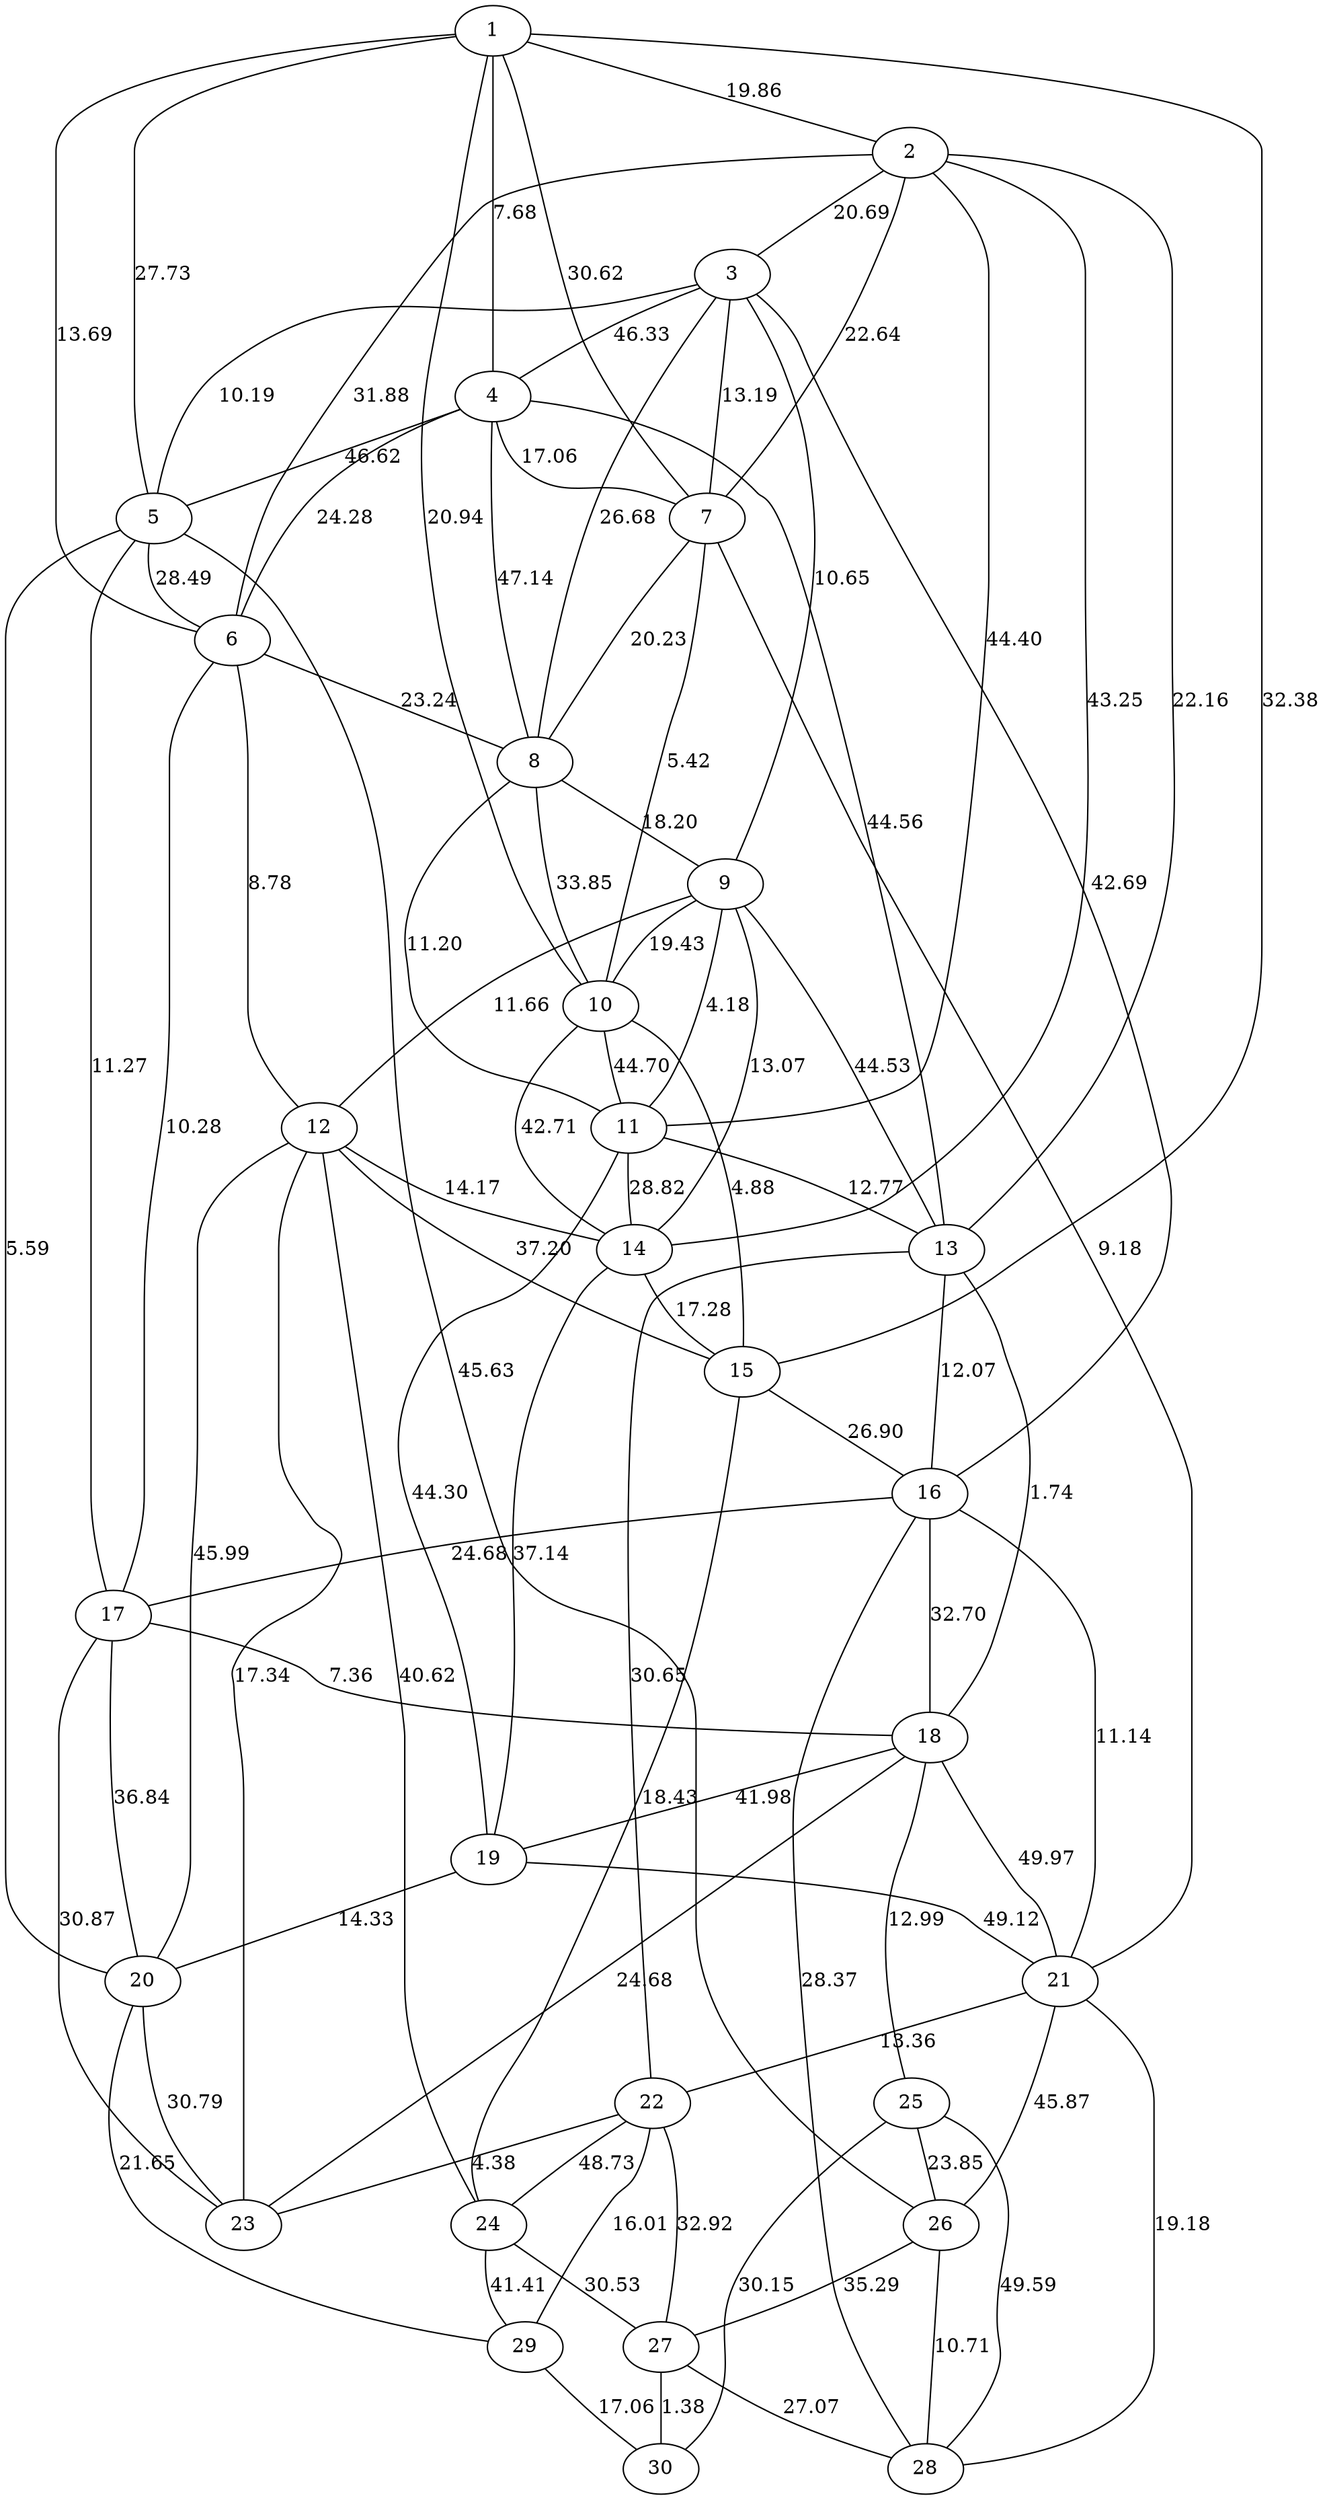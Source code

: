 graph {
1--2[label=19.86]
2--3[label=20.69]
1--4[label=7.68]
3--4[label=46.33]
1--5[label=27.73]
3--5[label=10.19]
4--5[label=46.62]
1--6[label=13.69]
2--6[label=31.88]
4--6[label=24.28]
5--6[label=28.49]
1--7[label=30.62]
2--7[label=22.64]
3--7[label=13.19]
4--7[label=17.06]
3--8[label=26.68]
4--8[label=47.14]
6--8[label=23.24]
7--8[label=20.23]
3--9[label=10.65]
8--9[label=18.20]
1--10[label=20.94]
7--10[label=5.42]
8--10[label=33.85]
9--10[label=19.43]
2--11[label=44.40]
8--11[label=11.20]
9--11[label=4.18]
10--11[label=44.70]
6--12[label=8.78]
9--12[label=11.66]
2--13[label=22.16]
4--13[label=44.56]
9--13[label=44.53]
11--13[label=12.77]
2--14[label=43.25]
9--14[label=13.07]
10--14[label=42.71]
11--14[label=28.82]
12--14[label=14.17]
1--15[label=32.38]
10--15[label=4.88]
12--15[label=37.20]
14--15[label=17.28]
3--16[label=42.69]
13--16[label=12.07]
15--16[label=26.90]
5--17[label=11.27]
6--17[label=10.28]
16--17[label=24.68]
13--18[label=1.74]
16--18[label=32.70]
17--18[label=7.36]
11--19[label=44.30]
14--19[label=37.14]
18--19[label=41.98]
5--20[label=5.59]
12--20[label=45.99]
17--20[label=36.84]
19--20[label=14.33]
7--21[label=9.18]
16--21[label=11.14]
18--21[label=49.97]
19--21[label=49.12]
13--22[label=30.65]
21--22[label=13.36]
12--23[label=17.34]
17--23[label=30.87]
18--23[label=24.68]
20--23[label=30.79]
22--23[label=4.38]
12--24[label=40.62]
15--24[label=18.43]
22--24[label=48.73]
18--25[label=12.99]
5--26[label=45.63]
21--26[label=45.87]
25--26[label=23.85]
22--27[label=32.92]
24--27[label=30.53]
26--27[label=35.29]
16--28[label=28.37]
21--28[label=19.18]
25--28[label=49.59]
26--28[label=10.71]
27--28[label=27.07]
20--29[label=21.65]
22--29[label=16.01]
24--29[label=41.41]
25--30[label=30.15]
27--30[label=1.38]
29--30[label=17.06]
}

